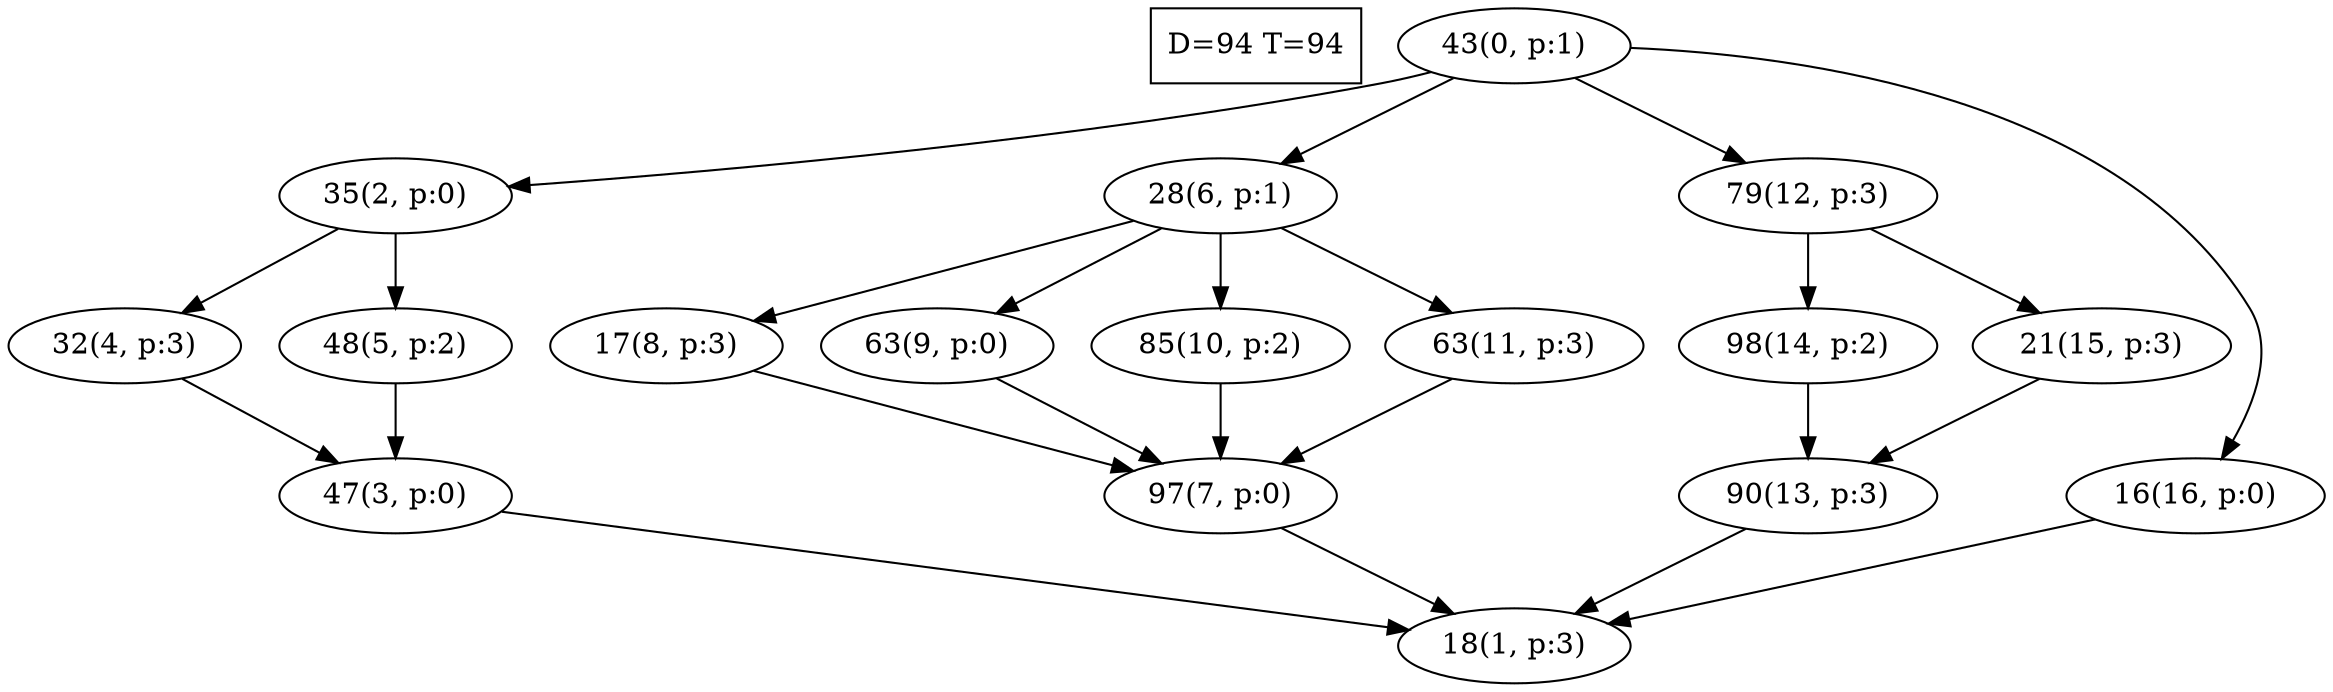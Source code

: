 digraph Task {
i [shape=box, label="D=94 T=94"]; 
0 [label="43(0, p:1)"];
1 [label="18(1, p:3)"];
2 [label="35(2, p:0)"];
3 [label="47(3, p:0)"];
4 [label="32(4, p:3)"];
5 [label="48(5, p:2)"];
6 [label="28(6, p:1)"];
7 [label="97(7, p:0)"];
8 [label="17(8, p:3)"];
9 [label="63(9, p:0)"];
10 [label="85(10, p:2)"];
11 [label="63(11, p:3)"];
12 [label="79(12, p:3)"];
13 [label="90(13, p:3)"];
14 [label="98(14, p:2)"];
15 [label="21(15, p:3)"];
16 [label="16(16, p:0)"];
0 -> 2;
0 -> 6;
0 -> 12;
0 -> 16;
2 -> 4;
2 -> 5;
3 -> 1;
4 -> 3;
5 -> 3;
6 -> 8;
6 -> 9;
6 -> 10;
6 -> 11;
7 -> 1;
8 -> 7;
9 -> 7;
10 -> 7;
11 -> 7;
12 -> 14;
12 -> 15;
13 -> 1;
14 -> 13;
15 -> 13;
16 -> 1;
}